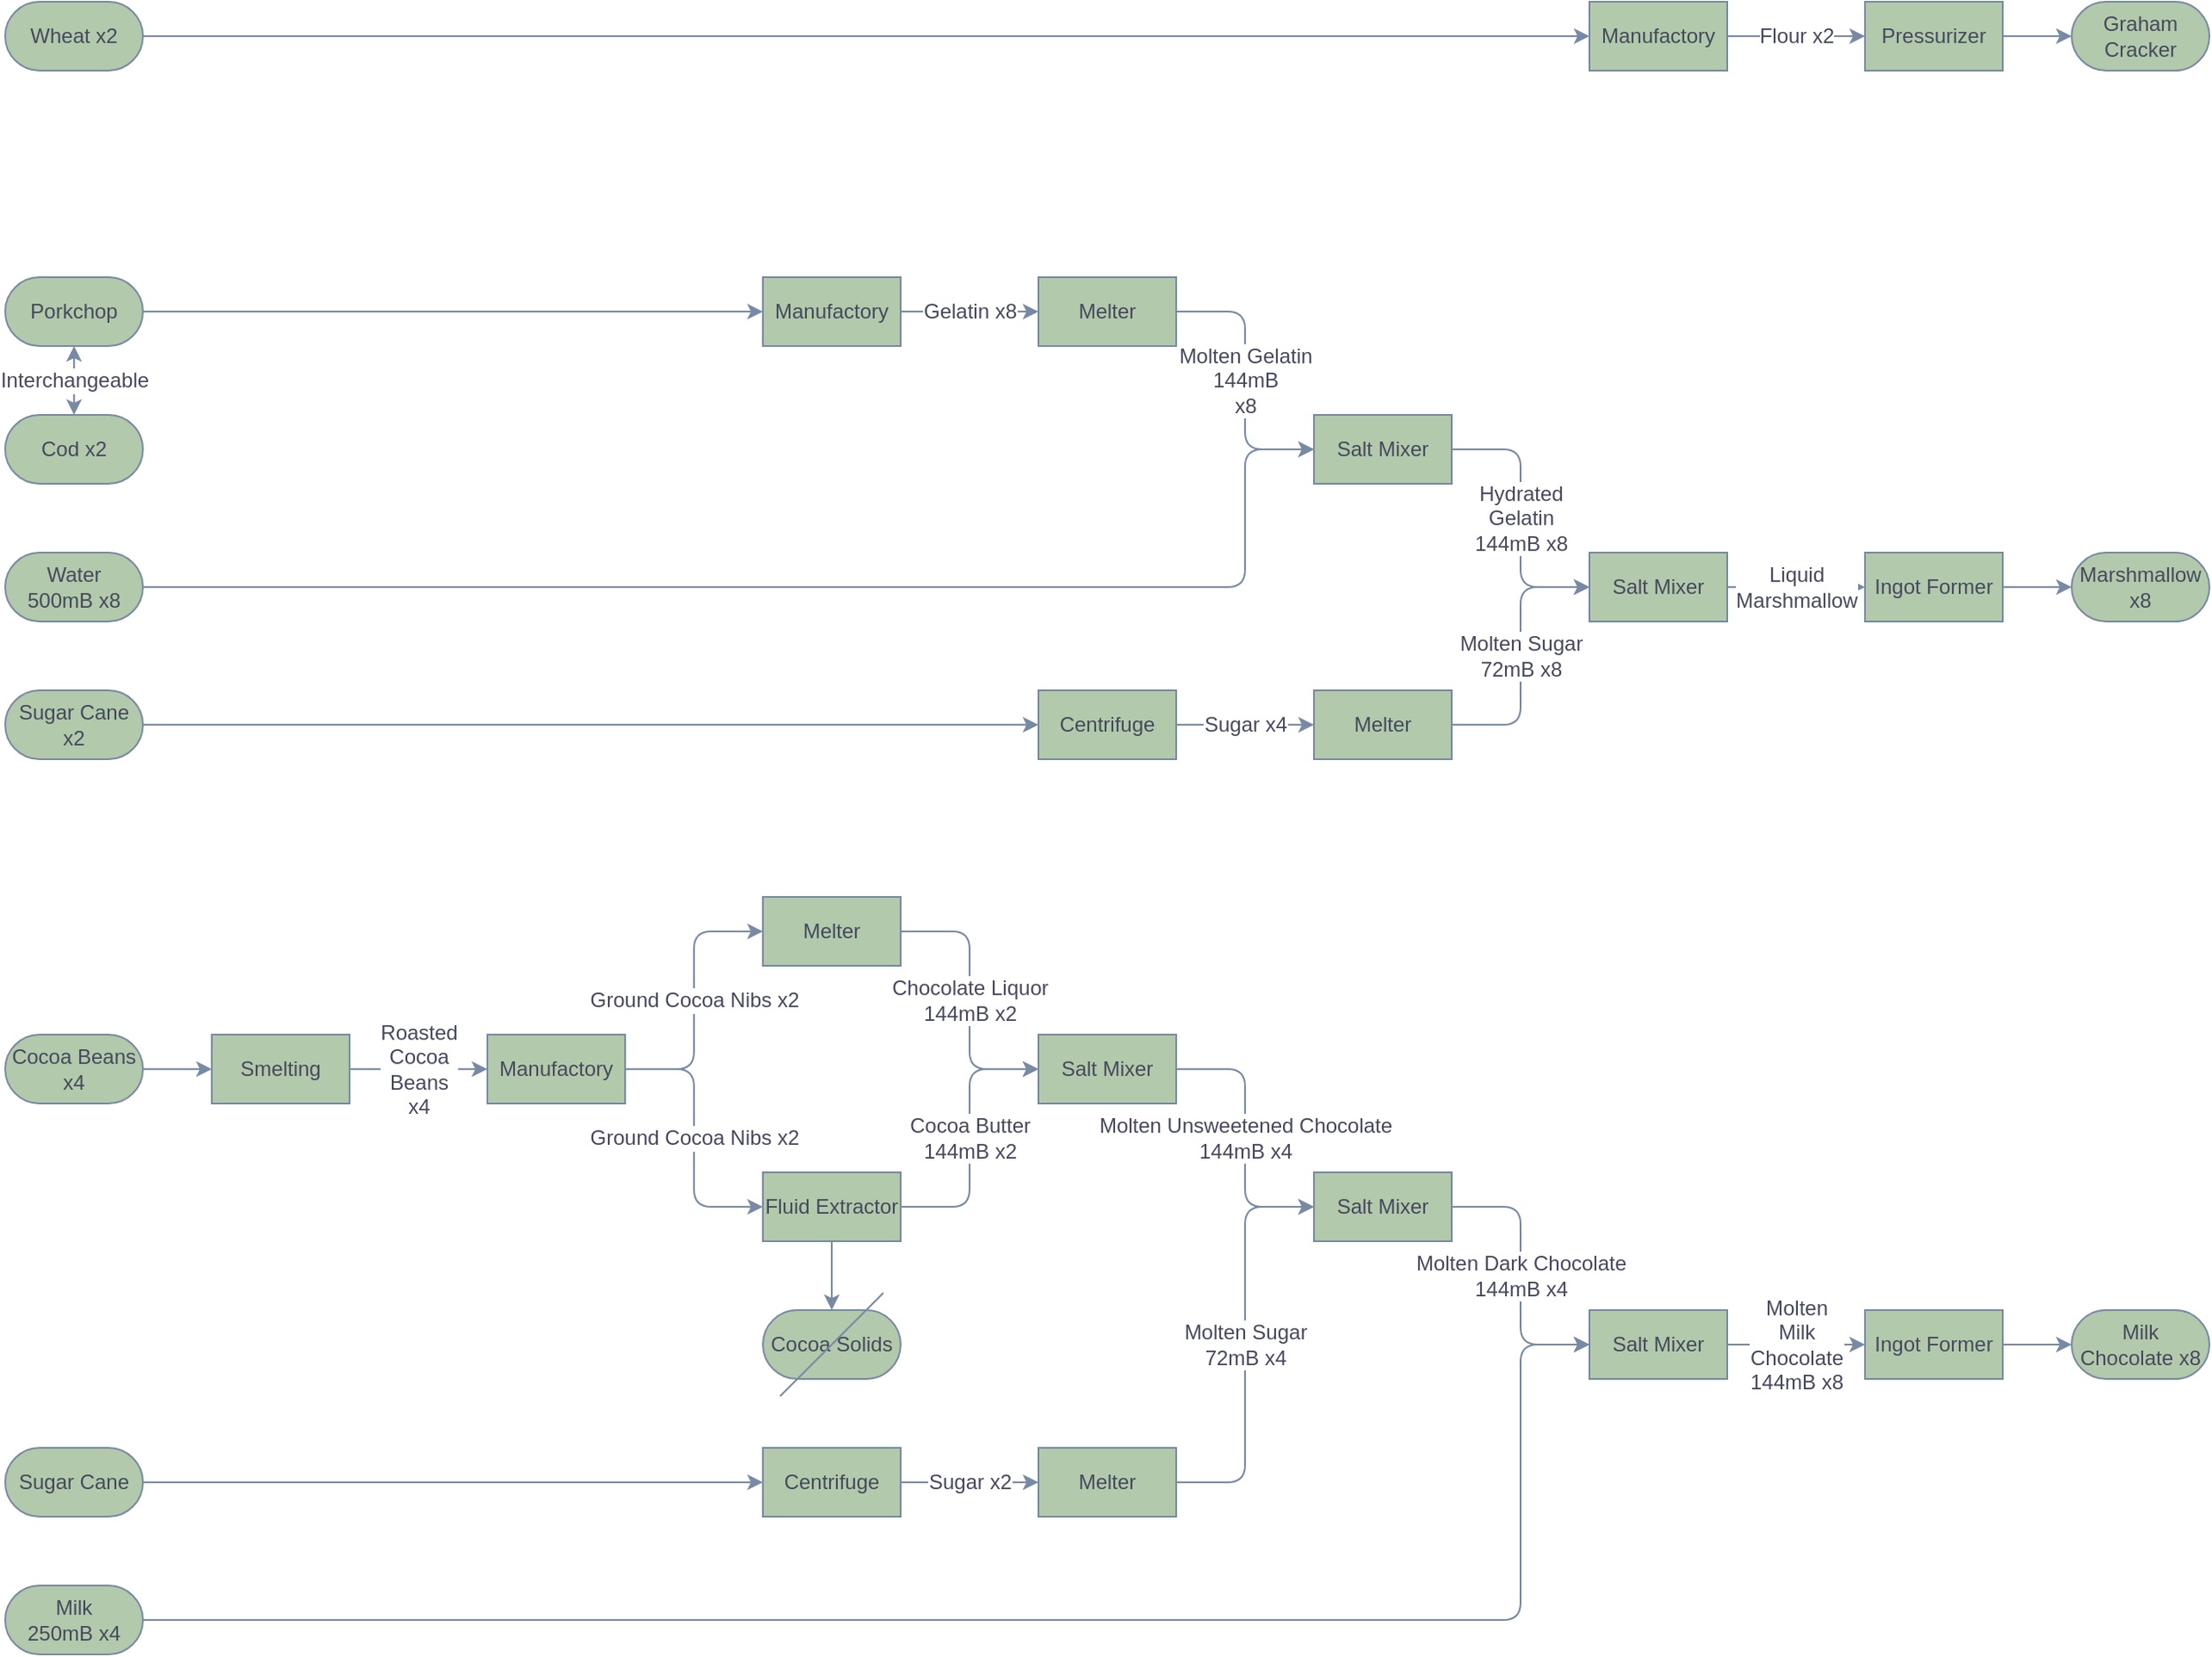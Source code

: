 <mxfile version="14.1.8" type="device"><diagram id="HzJ5Nq4sVFFZwlV-zEYe" name="Page-1"><mxGraphModel dx="1913" dy="846" grid="1" gridSize="10" guides="0" tooltips="1" connect="1" arrows="1" fold="1" page="1" pageScale="1" pageWidth="827" pageHeight="1169" math="0" shadow="0"><root><mxCell id="0"/><mxCell id="1" parent="0"/><mxCell id="Qk2PrBzS2fGsKdU0n7KJ-3" style="rounded=1;orthogonalLoop=1;jettySize=auto;html=1;fontSize=12;fontFamily=Helvetica;edgeStyle=elbowEdgeStyle;fontStyle=0;labelBackgroundColor=#ffffff;strokeWidth=1;fillColor=none;strokeColor=#788AA3;fontColor=#46495D;" parent="1" source="Qk2PrBzS2fGsKdU0n7KJ-1" target="Qk2PrBzS2fGsKdU0n7KJ-2" edge="1"><mxGeometry relative="1" as="geometry"/></mxCell><mxCell id="Qk2PrBzS2fGsKdU0n7KJ-1" value="Wheat x2&lt;br&gt;" style="rounded=1;whiteSpace=wrap;html=1;arcSize=50;fontSize=12;fontFamily=Helvetica;fontStyle=0;labelBackgroundColor=none;strokeWidth=1;strokeColor=#788AA3;fontColor=#46495D;fillColor=#B2C9AB;" parent="1" vertex="1"><mxGeometry x="-760" y="40" width="80" height="40" as="geometry"/></mxCell><mxCell id="Qk2PrBzS2fGsKdU0n7KJ-5" value="Flour x2" style="rounded=1;orthogonalLoop=1;jettySize=auto;html=1;fontSize=12;fontFamily=Helvetica;edgeStyle=elbowEdgeStyle;fontStyle=0;labelBackgroundColor=#ffffff;strokeWidth=1;fillColor=none;strokeColor=#788AA3;fontColor=#46495D;" parent="1" source="Qk2PrBzS2fGsKdU0n7KJ-2" target="Qk2PrBzS2fGsKdU0n7KJ-4" edge="1"><mxGeometry relative="1" as="geometry"/></mxCell><mxCell id="Qk2PrBzS2fGsKdU0n7KJ-2" value="Manufactory" style="rounded=0;whiteSpace=wrap;html=1;fontSize=12;fontFamily=Helvetica;fontStyle=0;labelBackgroundColor=none;strokeWidth=1;strokeColor=#788AA3;fontColor=#46495D;fillColor=#B2C9AB;" parent="1" vertex="1"><mxGeometry x="160" y="40" width="80" height="40" as="geometry"/></mxCell><mxCell id="Qk2PrBzS2fGsKdU0n7KJ-8" value="" style="rounded=1;orthogonalLoop=1;jettySize=auto;html=1;fontSize=12;fontFamily=Helvetica;edgeStyle=elbowEdgeStyle;fontStyle=0;labelBackgroundColor=#ffffff;strokeWidth=1;fillColor=none;strokeColor=#788AA3;fontColor=#46495D;" parent="1" source="Qk2PrBzS2fGsKdU0n7KJ-4" target="Qk2PrBzS2fGsKdU0n7KJ-7" edge="1"><mxGeometry relative="1" as="geometry"/></mxCell><mxCell id="Qk2PrBzS2fGsKdU0n7KJ-4" value="Pressurizer" style="rounded=0;whiteSpace=wrap;html=1;fontSize=12;fontFamily=Helvetica;fontStyle=0;labelBackgroundColor=none;strokeWidth=1;strokeColor=#788AA3;fontColor=#46495D;fillColor=#B2C9AB;" parent="1" vertex="1"><mxGeometry x="320" y="40" width="80" height="40" as="geometry"/></mxCell><mxCell id="Qk2PrBzS2fGsKdU0n7KJ-7" value="Graham Cracker&lt;br&gt;" style="rounded=1;whiteSpace=wrap;html=1;arcSize=50;fontSize=12;fontFamily=Helvetica;fontStyle=0;labelBackgroundColor=none;strokeWidth=1;strokeColor=#788AA3;fontColor=#46495D;fillColor=#B2C9AB;" parent="1" vertex="1"><mxGeometry x="440" y="40" width="80" height="40" as="geometry"/></mxCell><mxCell id="Qk2PrBzS2fGsKdU0n7KJ-13" value="" style="edgeStyle=elbowEdgeStyle;orthogonalLoop=1;jettySize=auto;html=1;fontSize=12;fontStyle=0;labelBackgroundColor=#ffffff;strokeWidth=1;fillColor=none;strokeColor=#788AA3;fontColor=#46495D;" parent="1" source="Qk2PrBzS2fGsKdU0n7KJ-11" target="Qk2PrBzS2fGsKdU0n7KJ-12" edge="1"><mxGeometry relative="1" as="geometry"/></mxCell><mxCell id="Qk2PrBzS2fGsKdU0n7KJ-11" value="Ingot Former" style="rounded=0;whiteSpace=wrap;html=1;fontSize=12;fontFamily=Helvetica;fontStyle=0;labelBackgroundColor=none;strokeWidth=1;strokeColor=#788AA3;fontColor=#46495D;fillColor=#B2C9AB;" parent="1" vertex="1"><mxGeometry x="320" y="360" width="80" height="40" as="geometry"/></mxCell><mxCell id="Qk2PrBzS2fGsKdU0n7KJ-12" value="Marshmallow x8" style="rounded=1;whiteSpace=wrap;html=1;arcSize=50;fontSize=12;fontFamily=Helvetica;fontStyle=0;labelBackgroundColor=none;strokeWidth=1;strokeColor=#788AA3;fontColor=#46495D;fillColor=#B2C9AB;" parent="1" vertex="1"><mxGeometry x="440" y="360" width="80" height="40" as="geometry"/></mxCell><mxCell id="Qk2PrBzS2fGsKdU0n7KJ-15" value="Liquid &lt;br&gt;Marshmallow" style="edgeStyle=elbowEdgeStyle;orthogonalLoop=1;jettySize=auto;html=1;fontSize=12;fontStyle=0;labelBackgroundColor=#ffffff;strokeWidth=1;fillColor=none;strokeColor=#788AA3;fontColor=#46495D;" parent="1" source="Qk2PrBzS2fGsKdU0n7KJ-14" target="Qk2PrBzS2fGsKdU0n7KJ-11" edge="1"><mxGeometry relative="1" as="geometry"/></mxCell><mxCell id="Qk2PrBzS2fGsKdU0n7KJ-14" value="Salt Mixer" style="rounded=0;whiteSpace=wrap;html=1;fontSize=12;fontFamily=Helvetica;fontStyle=0;labelBackgroundColor=none;strokeWidth=1;strokeColor=#788AA3;fontColor=#46495D;fillColor=#B2C9AB;" parent="1" vertex="1"><mxGeometry x="160" y="360" width="80" height="40" as="geometry"/></mxCell><mxCell id="Qk2PrBzS2fGsKdU0n7KJ-19" value="Hydrated&lt;br&gt;Gelatin&lt;br&gt;144mB x8" style="edgeStyle=elbowEdgeStyle;orthogonalLoop=1;jettySize=auto;html=1;fontSize=12;fontStyle=0;labelBackgroundColor=#ffffff;strokeWidth=1;fillColor=none;strokeColor=#788AA3;fontColor=#46495D;" parent="1" source="Qk2PrBzS2fGsKdU0n7KJ-16" target="Qk2PrBzS2fGsKdU0n7KJ-14" edge="1"><mxGeometry relative="1" as="geometry"/></mxCell><mxCell id="Qk2PrBzS2fGsKdU0n7KJ-16" value="Salt Mixer" style="rounded=0;whiteSpace=wrap;html=1;fontSize=12;fontFamily=Helvetica;fontStyle=0;labelBackgroundColor=none;strokeWidth=1;strokeColor=#788AA3;fontColor=#46495D;fillColor=#B2C9AB;" parent="1" vertex="1"><mxGeometry y="280" width="80" height="40" as="geometry"/></mxCell><mxCell id="Qk2PrBzS2fGsKdU0n7KJ-18" value="Molten Sugar&lt;br&gt;72mB x8" style="edgeStyle=elbowEdgeStyle;orthogonalLoop=1;jettySize=auto;html=1;fontSize=12;fontStyle=0;labelBackgroundColor=#ffffff;strokeWidth=1;fillColor=none;strokeColor=#788AA3;fontColor=#46495D;" parent="1" source="Qk2PrBzS2fGsKdU0n7KJ-17" target="Qk2PrBzS2fGsKdU0n7KJ-14" edge="1"><mxGeometry relative="1" as="geometry"><Array as="points"><mxPoint x="120" y="420"/></Array><mxPoint as="offset"/></mxGeometry></mxCell><mxCell id="Qk2PrBzS2fGsKdU0n7KJ-17" value="Melter" style="rounded=0;whiteSpace=wrap;html=1;fontSize=12;fontFamily=Helvetica;fontStyle=0;labelBackgroundColor=none;strokeWidth=1;strokeColor=#788AA3;fontColor=#46495D;fillColor=#B2C9AB;" parent="1" vertex="1"><mxGeometry y="440" width="80" height="40" as="geometry"/></mxCell><mxCell id="Qk2PrBzS2fGsKdU0n7KJ-22" value="Molten Gelatin&lt;br&gt;144mB&lt;br&gt;x8" style="edgeStyle=elbowEdgeStyle;orthogonalLoop=1;jettySize=auto;html=1;fontSize=12;fontStyle=0;labelBackgroundColor=#ffffff;strokeWidth=1;fillColor=none;strokeColor=#788AA3;fontColor=#46495D;" parent="1" source="Qk2PrBzS2fGsKdU0n7KJ-20" target="Qk2PrBzS2fGsKdU0n7KJ-16" edge="1"><mxGeometry relative="1" as="geometry"/></mxCell><mxCell id="Qk2PrBzS2fGsKdU0n7KJ-20" value="Melter" style="rounded=0;whiteSpace=wrap;html=1;fontSize=12;fontFamily=Helvetica;fontStyle=0;labelBackgroundColor=none;strokeWidth=1;strokeColor=#788AA3;fontColor=#46495D;fillColor=#B2C9AB;" parent="1" vertex="1"><mxGeometry x="-160" y="200" width="80" height="40" as="geometry"/></mxCell><mxCell id="Qk2PrBzS2fGsKdU0n7KJ-23" style="edgeStyle=elbowEdgeStyle;orthogonalLoop=1;jettySize=auto;html=1;fontSize=12;fontStyle=0;labelBackgroundColor=#ffffff;strokeWidth=1;fillColor=none;strokeColor=#788AA3;fontColor=#46495D;" parent="1" source="Qk2PrBzS2fGsKdU0n7KJ-25" target="Qk2PrBzS2fGsKdU0n7KJ-16" edge="1"><mxGeometry relative="1" as="geometry"><mxPoint x="-80" y="380" as="sourcePoint"/><Array as="points"><mxPoint x="-40" y="330"/></Array></mxGeometry></mxCell><mxCell id="Qk2PrBzS2fGsKdU0n7KJ-25" value="Water&lt;br&gt;500mB x8" style="rounded=1;whiteSpace=wrap;html=1;arcSize=50;fontSize=12;fontFamily=Helvetica;fontStyle=0;labelBackgroundColor=none;strokeWidth=1;strokeColor=#788AA3;fontColor=#46495D;fillColor=#B2C9AB;" parent="1" vertex="1"><mxGeometry x="-760" y="360" width="80" height="40" as="geometry"/></mxCell><mxCell id="Qk2PrBzS2fGsKdU0n7KJ-27" value="Sugar x4" style="edgeStyle=elbowEdgeStyle;orthogonalLoop=1;jettySize=auto;html=1;fontSize=12;fontStyle=0;labelBackgroundColor=#ffffff;strokeWidth=1;fillColor=none;strokeColor=#788AA3;fontColor=#46495D;" parent="1" source="Qk2PrBzS2fGsKdU0n7KJ-33" target="Qk2PrBzS2fGsKdU0n7KJ-17" edge="1"><mxGeometry relative="1" as="geometry"/></mxCell><mxCell id="Qk2PrBzS2fGsKdU0n7KJ-26" value="Sugar Cane&lt;br&gt;x2" style="rounded=1;whiteSpace=wrap;html=1;arcSize=50;fontSize=12;fontFamily=Helvetica;fontStyle=0;labelBackgroundColor=none;strokeWidth=1;strokeColor=#788AA3;fontColor=#46495D;fillColor=#B2C9AB;" parent="1" vertex="1"><mxGeometry x="-760" y="440" width="80" height="40" as="geometry"/></mxCell><mxCell id="Qk2PrBzS2fGsKdU0n7KJ-29" value="Gelatin x8" style="edgeStyle=elbowEdgeStyle;orthogonalLoop=1;jettySize=auto;html=1;fontSize=12;fontStyle=0;labelBackgroundColor=#ffffff;strokeWidth=1;fillColor=none;strokeColor=#788AA3;fontColor=#46495D;" parent="1" source="Qk2PrBzS2fGsKdU0n7KJ-30" target="Qk2PrBzS2fGsKdU0n7KJ-20" edge="1"><mxGeometry relative="1" as="geometry"/></mxCell><mxCell id="Qk2PrBzS2fGsKdU0n7KJ-73" value="Interchangeable" style="edgeStyle=elbowEdgeStyle;orthogonalLoop=1;jettySize=auto;html=1;fontSize=12;startArrow=classic;startFill=1;fontStyle=0;labelBackgroundColor=#ffffff;strokeWidth=1;fillColor=none;strokeColor=#788AA3;fontColor=#46495D;" parent="1" source="Qk2PrBzS2fGsKdU0n7KJ-28" target="Qk2PrBzS2fGsKdU0n7KJ-72" edge="1"><mxGeometry relative="1" as="geometry"><Array as="points"><mxPoint x="-720" y="260"/></Array><mxPoint as="offset"/></mxGeometry></mxCell><mxCell id="Qk2PrBzS2fGsKdU0n7KJ-28" value="Porkchop" style="rounded=1;whiteSpace=wrap;html=1;arcSize=50;fontSize=12;fontFamily=Helvetica;fontStyle=0;labelBackgroundColor=none;strokeWidth=1;strokeColor=#788AA3;fontColor=#46495D;fillColor=#B2C9AB;" parent="1" vertex="1"><mxGeometry x="-760" y="200" width="80" height="40" as="geometry"/></mxCell><mxCell id="Qk2PrBzS2fGsKdU0n7KJ-30" value="Manufactory" style="rounded=0;whiteSpace=wrap;html=1;fontSize=12;fontFamily=Helvetica;fontStyle=0;labelBackgroundColor=none;strokeWidth=1;strokeColor=#788AA3;fontColor=#46495D;fillColor=#B2C9AB;" parent="1" vertex="1"><mxGeometry x="-320" y="200" width="80" height="40" as="geometry"/></mxCell><mxCell id="Qk2PrBzS2fGsKdU0n7KJ-31" style="edgeStyle=elbowEdgeStyle;orthogonalLoop=1;jettySize=auto;html=1;fontSize=12;fontStyle=0;labelBackgroundColor=#ffffff;strokeWidth=1;fillColor=none;strokeColor=#788AA3;fontColor=#46495D;" parent="1" source="Qk2PrBzS2fGsKdU0n7KJ-28" target="Qk2PrBzS2fGsKdU0n7KJ-30" edge="1"><mxGeometry relative="1" as="geometry"><mxPoint x="-400" y="220" as="sourcePoint"/><mxPoint x="-200" y="220" as="targetPoint"/></mxGeometry></mxCell><mxCell id="Qk2PrBzS2fGsKdU0n7KJ-33" value="Centrifuge" style="rounded=0;whiteSpace=wrap;html=1;fontSize=12;fontFamily=Helvetica;fontStyle=0;labelBackgroundColor=none;strokeWidth=1;strokeColor=#788AA3;fontColor=#46495D;fillColor=#B2C9AB;" parent="1" vertex="1"><mxGeometry x="-160" y="440" width="80" height="40" as="geometry"/></mxCell><mxCell id="Qk2PrBzS2fGsKdU0n7KJ-34" style="edgeStyle=elbowEdgeStyle;orthogonalLoop=1;jettySize=auto;html=1;fontSize=12;fontStyle=0;labelBackgroundColor=#ffffff;strokeWidth=1;fillColor=none;strokeColor=#788AA3;fontColor=#46495D;" parent="1" source="Qk2PrBzS2fGsKdU0n7KJ-26" target="Qk2PrBzS2fGsKdU0n7KJ-33" edge="1"><mxGeometry relative="1" as="geometry"><mxPoint x="-200" y="460" as="sourcePoint"/><mxPoint x="-40" y="460" as="targetPoint"/></mxGeometry></mxCell><mxCell id="Qk2PrBzS2fGsKdU0n7KJ-37" value="" style="edgeStyle=elbowEdgeStyle;orthogonalLoop=1;jettySize=auto;html=1;fontSize=12;fontStyle=0;labelBackgroundColor=#ffffff;strokeWidth=1;fillColor=none;strokeColor=#788AA3;fontColor=#46495D;" parent="1" source="Qk2PrBzS2fGsKdU0n7KJ-44" target="Qk2PrBzS2fGsKdU0n7KJ-36" edge="1"><mxGeometry relative="1" as="geometry"/></mxCell><mxCell id="Qk2PrBzS2fGsKdU0n7KJ-35" value="Salt Mixer" style="rounded=0;whiteSpace=wrap;html=1;fontSize=12;fontFamily=Helvetica;fontStyle=0;labelBackgroundColor=none;strokeWidth=1;strokeColor=#788AA3;fontColor=#46495D;fillColor=#B2C9AB;" parent="1" vertex="1"><mxGeometry x="160" y="800" width="80" height="40" as="geometry"/></mxCell><mxCell id="Qk2PrBzS2fGsKdU0n7KJ-36" value="Milk Chocolate x8" style="rounded=1;whiteSpace=wrap;html=1;arcSize=50;fontSize=12;fontFamily=Helvetica;fontStyle=0;labelBackgroundColor=none;strokeWidth=1;strokeColor=#788AA3;fontColor=#46495D;fillColor=#B2C9AB;" parent="1" vertex="1"><mxGeometry x="440" y="800" width="80" height="40" as="geometry"/></mxCell><mxCell id="Qk2PrBzS2fGsKdU0n7KJ-43" value="Molten Dark Chocolate&lt;br&gt;144mB x4" style="edgeStyle=elbowEdgeStyle;orthogonalLoop=1;jettySize=auto;html=1;fontSize=12;fontStyle=0;labelBackgroundColor=#ffffff;strokeWidth=1;fillColor=none;strokeColor=#788AA3;fontColor=#46495D;" parent="1" source="Qk2PrBzS2fGsKdU0n7KJ-40" target="Qk2PrBzS2fGsKdU0n7KJ-35" edge="1"><mxGeometry relative="1" as="geometry"/></mxCell><mxCell id="Qk2PrBzS2fGsKdU0n7KJ-40" value="Salt Mixer" style="rounded=0;whiteSpace=wrap;html=1;fontSize=12;fontFamily=Helvetica;fontStyle=0;labelBackgroundColor=none;strokeWidth=1;strokeColor=#788AA3;fontColor=#46495D;fillColor=#B2C9AB;" parent="1" vertex="1"><mxGeometry y="720" width="80" height="40" as="geometry"/></mxCell><mxCell id="Qk2PrBzS2fGsKdU0n7KJ-42" style="edgeStyle=elbowEdgeStyle;orthogonalLoop=1;jettySize=auto;html=1;fontSize=12;fontStyle=0;labelBackgroundColor=#ffffff;strokeWidth=1;fillColor=none;strokeColor=#788AA3;fontColor=#46495D;" parent="1" source="Qk2PrBzS2fGsKdU0n7KJ-41" target="Qk2PrBzS2fGsKdU0n7KJ-35" edge="1"><mxGeometry relative="1" as="geometry"><Array as="points"><mxPoint x="120" y="940"/></Array></mxGeometry></mxCell><mxCell id="Qk2PrBzS2fGsKdU0n7KJ-41" value="Milk&lt;br&gt;250mB x4" style="rounded=1;whiteSpace=wrap;html=1;arcSize=50;fontSize=12;fontFamily=Helvetica;fontStyle=0;labelBackgroundColor=none;strokeWidth=1;strokeColor=#788AA3;fontColor=#46495D;fillColor=#B2C9AB;" parent="1" vertex="1"><mxGeometry x="-760" y="960" width="80" height="40" as="geometry"/></mxCell><mxCell id="Qk2PrBzS2fGsKdU0n7KJ-44" value="Ingot Former" style="rounded=0;whiteSpace=wrap;html=1;fontSize=12;fontFamily=Helvetica;fontStyle=0;labelBackgroundColor=none;strokeWidth=1;strokeColor=#788AA3;fontColor=#46495D;fillColor=#B2C9AB;" parent="1" vertex="1"><mxGeometry x="320" y="800" width="80" height="40" as="geometry"/></mxCell><mxCell id="Qk2PrBzS2fGsKdU0n7KJ-45" value="Molten&lt;br&gt;Milk&lt;br&gt;Chocolate&lt;br&gt;144mB x8" style="edgeStyle=elbowEdgeStyle;orthogonalLoop=1;jettySize=auto;html=1;fontSize=12;fontStyle=0;labelBackgroundColor=#ffffff;strokeWidth=1;fillColor=none;strokeColor=#788AA3;fontColor=#46495D;" parent="1" source="Qk2PrBzS2fGsKdU0n7KJ-35" target="Qk2PrBzS2fGsKdU0n7KJ-44" edge="1"><mxGeometry relative="1" as="geometry"><mxPoint x="240" y="820" as="sourcePoint"/><mxPoint x="440" y="820" as="targetPoint"/></mxGeometry></mxCell><mxCell id="Qk2PrBzS2fGsKdU0n7KJ-47" value="Molten Unsweetened Chocolate&lt;br&gt;144mB x4" style="edgeStyle=elbowEdgeStyle;orthogonalLoop=1;jettySize=auto;html=1;fontSize=12;fontStyle=0;labelBackgroundColor=#ffffff;strokeWidth=1;fillColor=none;strokeColor=#788AA3;fontColor=#46495D;" parent="1" source="Qk2PrBzS2fGsKdU0n7KJ-46" target="Qk2PrBzS2fGsKdU0n7KJ-40" edge="1"><mxGeometry relative="1" as="geometry"/></mxCell><mxCell id="Qk2PrBzS2fGsKdU0n7KJ-46" value="Salt Mixer" style="rounded=0;whiteSpace=wrap;html=1;fontSize=12;fontFamily=Helvetica;fontStyle=0;labelBackgroundColor=none;strokeWidth=1;strokeColor=#788AA3;fontColor=#46495D;fillColor=#B2C9AB;" parent="1" vertex="1"><mxGeometry x="-160" y="640" width="80" height="40" as="geometry"/></mxCell><mxCell id="Qk2PrBzS2fGsKdU0n7KJ-49" value="Molten Sugar&lt;br&gt;72mB x4" style="edgeStyle=elbowEdgeStyle;orthogonalLoop=1;jettySize=auto;html=1;fontSize=12;fontStyle=0;labelBackgroundColor=#ffffff;strokeWidth=1;fillColor=none;strokeColor=#788AA3;fontColor=#46495D;" parent="1" source="Qk2PrBzS2fGsKdU0n7KJ-48" target="Qk2PrBzS2fGsKdU0n7KJ-40" edge="1"><mxGeometry relative="1" as="geometry"/></mxCell><mxCell id="Qk2PrBzS2fGsKdU0n7KJ-48" value="Melter" style="rounded=0;whiteSpace=wrap;html=1;fontSize=12;fontFamily=Helvetica;fontStyle=0;labelBackgroundColor=none;strokeWidth=1;strokeColor=#788AA3;fontColor=#46495D;fillColor=#B2C9AB;" parent="1" vertex="1"><mxGeometry x="-160" y="880" width="80" height="40" as="geometry"/></mxCell><mxCell id="Qk2PrBzS2fGsKdU0n7KJ-52" value="Cocoa Butter&lt;br&gt;144mB x2" style="edgeStyle=elbowEdgeStyle;orthogonalLoop=1;jettySize=auto;html=1;fontSize=12;fontStyle=0;labelBackgroundColor=#ffffff;strokeWidth=1;fillColor=none;strokeColor=#788AA3;fontColor=#46495D;" parent="1" source="Qk2PrBzS2fGsKdU0n7KJ-51" target="Qk2PrBzS2fGsKdU0n7KJ-46" edge="1"><mxGeometry relative="1" as="geometry"/></mxCell><mxCell id="Qk2PrBzS2fGsKdU0n7KJ-57" style="edgeStyle=elbowEdgeStyle;orthogonalLoop=1;jettySize=auto;html=1;fontSize=12;fontStyle=0;labelBackgroundColor=#ffffff;strokeWidth=1;fillColor=none;strokeColor=#788AA3;fontColor=#46495D;" parent="1" source="Qk2PrBzS2fGsKdU0n7KJ-51" target="Qk2PrBzS2fGsKdU0n7KJ-56" edge="1"><mxGeometry relative="1" as="geometry"/></mxCell><mxCell id="Qk2PrBzS2fGsKdU0n7KJ-51" value="Fluid Extractor" style="rounded=0;whiteSpace=wrap;html=1;fontSize=12;fontFamily=Helvetica;fontStyle=0;labelBackgroundColor=none;strokeWidth=1;strokeColor=#788AA3;fontColor=#46495D;fillColor=#B2C9AB;" parent="1" vertex="1"><mxGeometry x="-320" y="720" width="80" height="40" as="geometry"/></mxCell><mxCell id="Qk2PrBzS2fGsKdU0n7KJ-55" value="Chocolate Liquor&lt;br&gt;144mB x2" style="edgeStyle=elbowEdgeStyle;orthogonalLoop=1;jettySize=auto;html=1;fontSize=12;fontStyle=0;labelBackgroundColor=#ffffff;strokeWidth=1;fillColor=none;strokeColor=#788AA3;fontColor=#46495D;" parent="1" source="Qk2PrBzS2fGsKdU0n7KJ-54" target="Qk2PrBzS2fGsKdU0n7KJ-46" edge="1"><mxGeometry relative="1" as="geometry"/></mxCell><mxCell id="Qk2PrBzS2fGsKdU0n7KJ-54" value="Melter" style="rounded=0;whiteSpace=wrap;html=1;fontSize=12;fontFamily=Helvetica;fontStyle=0;labelBackgroundColor=none;strokeWidth=1;strokeColor=#788AA3;fontColor=#46495D;fillColor=#B2C9AB;" parent="1" vertex="1"><mxGeometry x="-320" y="560" width="80" height="40" as="geometry"/></mxCell><mxCell id="Qk2PrBzS2fGsKdU0n7KJ-56" value="Cocoa Solids" style="rounded=1;whiteSpace=wrap;html=1;arcSize=50;fontSize=12;fontFamily=Helvetica;fontStyle=0;labelBackgroundColor=none;strokeWidth=1;strokeColor=#788AA3;fontColor=#46495D;fillColor=#B2C9AB;" parent="1" vertex="1"><mxGeometry x="-320" y="800" width="80" height="40" as="geometry"/></mxCell><mxCell id="Qk2PrBzS2fGsKdU0n7KJ-58" value="" style="endArrow=none;html=1;fontSize=12;fontStyle=0;labelBackgroundColor=#ffffff;strokeWidth=1;fillColor=none;strokeColor=#788AA3;fontColor=#46495D;" parent="1" edge="1"><mxGeometry width="50" height="50" relative="1" as="geometry"><mxPoint x="-310" y="850" as="sourcePoint"/><mxPoint x="-250" y="790" as="targetPoint"/></mxGeometry></mxCell><mxCell id="Qk2PrBzS2fGsKdU0n7KJ-60" value="Ground Cocoa Nibs x2" style="edgeStyle=elbowEdgeStyle;orthogonalLoop=1;jettySize=auto;html=1;fontSize=12;fontStyle=0;labelBackgroundColor=#ffffff;strokeWidth=1;fillColor=none;strokeColor=#788AA3;fontColor=#46495D;" parent="1" source="Qk2PrBzS2fGsKdU0n7KJ-59" target="Qk2PrBzS2fGsKdU0n7KJ-54" edge="1"><mxGeometry relative="1" as="geometry"/></mxCell><mxCell id="Qk2PrBzS2fGsKdU0n7KJ-61" value="Ground Cocoa Nibs x2" style="edgeStyle=elbowEdgeStyle;orthogonalLoop=1;jettySize=auto;html=1;fontSize=12;fontStyle=0;labelBackgroundColor=#ffffff;strokeWidth=1;fillColor=none;strokeColor=#788AA3;fontColor=#46495D;" parent="1" source="Qk2PrBzS2fGsKdU0n7KJ-59" target="Qk2PrBzS2fGsKdU0n7KJ-51" edge="1"><mxGeometry relative="1" as="geometry"/></mxCell><mxCell id="Qk2PrBzS2fGsKdU0n7KJ-59" value="Manufactory" style="rounded=0;whiteSpace=wrap;html=1;fontSize=12;fontFamily=Helvetica;fontStyle=0;labelBackgroundColor=none;strokeWidth=1;strokeColor=#788AA3;fontColor=#46495D;fillColor=#B2C9AB;" parent="1" vertex="1"><mxGeometry x="-480" y="640" width="80" height="40" as="geometry"/></mxCell><mxCell id="Qk2PrBzS2fGsKdU0n7KJ-63" value="Roasted&lt;br&gt;Cocoa&lt;br&gt;Beans&lt;br&gt;x4" style="edgeStyle=elbowEdgeStyle;orthogonalLoop=1;jettySize=auto;html=1;fontSize=12;fontStyle=0;labelBackgroundColor=#ffffff;strokeWidth=1;fillColor=none;strokeColor=#788AA3;fontColor=#46495D;" parent="1" source="Qk2PrBzS2fGsKdU0n7KJ-62" target="Qk2PrBzS2fGsKdU0n7KJ-59" edge="1"><mxGeometry relative="1" as="geometry"/></mxCell><mxCell id="Qk2PrBzS2fGsKdU0n7KJ-62" value="Smelting" style="rounded=0;whiteSpace=wrap;html=1;fontSize=12;fontFamily=Helvetica;fontStyle=0;labelBackgroundColor=none;strokeWidth=1;strokeColor=#788AA3;fontColor=#46495D;fillColor=#B2C9AB;" parent="1" vertex="1"><mxGeometry x="-640" y="640" width="80" height="40" as="geometry"/></mxCell><mxCell id="Qk2PrBzS2fGsKdU0n7KJ-66" style="edgeStyle=elbowEdgeStyle;orthogonalLoop=1;jettySize=auto;html=1;fontSize=12;fontStyle=0;labelBackgroundColor=#ffffff;strokeWidth=1;fillColor=none;strokeColor=#788AA3;fontColor=#46495D;" parent="1" source="Qk2PrBzS2fGsKdU0n7KJ-65" target="Qk2PrBzS2fGsKdU0n7KJ-62" edge="1"><mxGeometry relative="1" as="geometry"/></mxCell><mxCell id="Qk2PrBzS2fGsKdU0n7KJ-65" value="Cocoa Beans x4" style="rounded=1;whiteSpace=wrap;html=1;arcSize=50;fontSize=12;fontFamily=Helvetica;fontStyle=0;labelBackgroundColor=none;strokeWidth=1;strokeColor=#788AA3;fontColor=#46495D;fillColor=#B2C9AB;" parent="1" vertex="1"><mxGeometry x="-760" y="640" width="80" height="40" as="geometry"/></mxCell><mxCell id="Qk2PrBzS2fGsKdU0n7KJ-70" style="edgeStyle=elbowEdgeStyle;orthogonalLoop=1;jettySize=auto;html=1;fontSize=12;fontStyle=0;labelBackgroundColor=#ffffff;strokeWidth=1;fillColor=none;strokeColor=#788AA3;fontColor=#46495D;" parent="1" source="Qk2PrBzS2fGsKdU0n7KJ-67" target="Qk2PrBzS2fGsKdU0n7KJ-68" edge="1"><mxGeometry relative="1" as="geometry"/></mxCell><mxCell id="Qk2PrBzS2fGsKdU0n7KJ-67" value="Sugar Cane" style="rounded=1;whiteSpace=wrap;html=1;arcSize=50;fontSize=12;fontFamily=Helvetica;fontStyle=0;labelBackgroundColor=none;strokeWidth=1;strokeColor=#788AA3;fontColor=#46495D;fillColor=#B2C9AB;" parent="1" vertex="1"><mxGeometry x="-760" y="880" width="80" height="40" as="geometry"/></mxCell><mxCell id="Qk2PrBzS2fGsKdU0n7KJ-69" value="Sugar x2" style="edgeStyle=elbowEdgeStyle;orthogonalLoop=1;jettySize=auto;html=1;fontSize=12;fontStyle=0;labelBackgroundColor=#ffffff;strokeWidth=1;fillColor=none;strokeColor=#788AA3;fontColor=#46495D;" parent="1" source="Qk2PrBzS2fGsKdU0n7KJ-68" target="Qk2PrBzS2fGsKdU0n7KJ-48" edge="1"><mxGeometry relative="1" as="geometry"/></mxCell><mxCell id="Qk2PrBzS2fGsKdU0n7KJ-68" value="Centrifuge" style="rounded=0;whiteSpace=wrap;html=1;fontSize=12;fontFamily=Helvetica;fontStyle=0;labelBackgroundColor=none;strokeWidth=1;strokeColor=#788AA3;fontColor=#46495D;fillColor=#B2C9AB;" parent="1" vertex="1"><mxGeometry x="-320" y="880" width="80" height="40" as="geometry"/></mxCell><mxCell id="Qk2PrBzS2fGsKdU0n7KJ-72" value="Cod x2" style="rounded=1;whiteSpace=wrap;html=1;arcSize=50;fontSize=12;fontFamily=Helvetica;fontStyle=0;labelBackgroundColor=none;strokeWidth=1;strokeColor=#788AA3;fontColor=#46495D;fillColor=#B2C9AB;" parent="1" vertex="1"><mxGeometry x="-760" y="280" width="80" height="40" as="geometry"/></mxCell></root></mxGraphModel></diagram></mxfile>